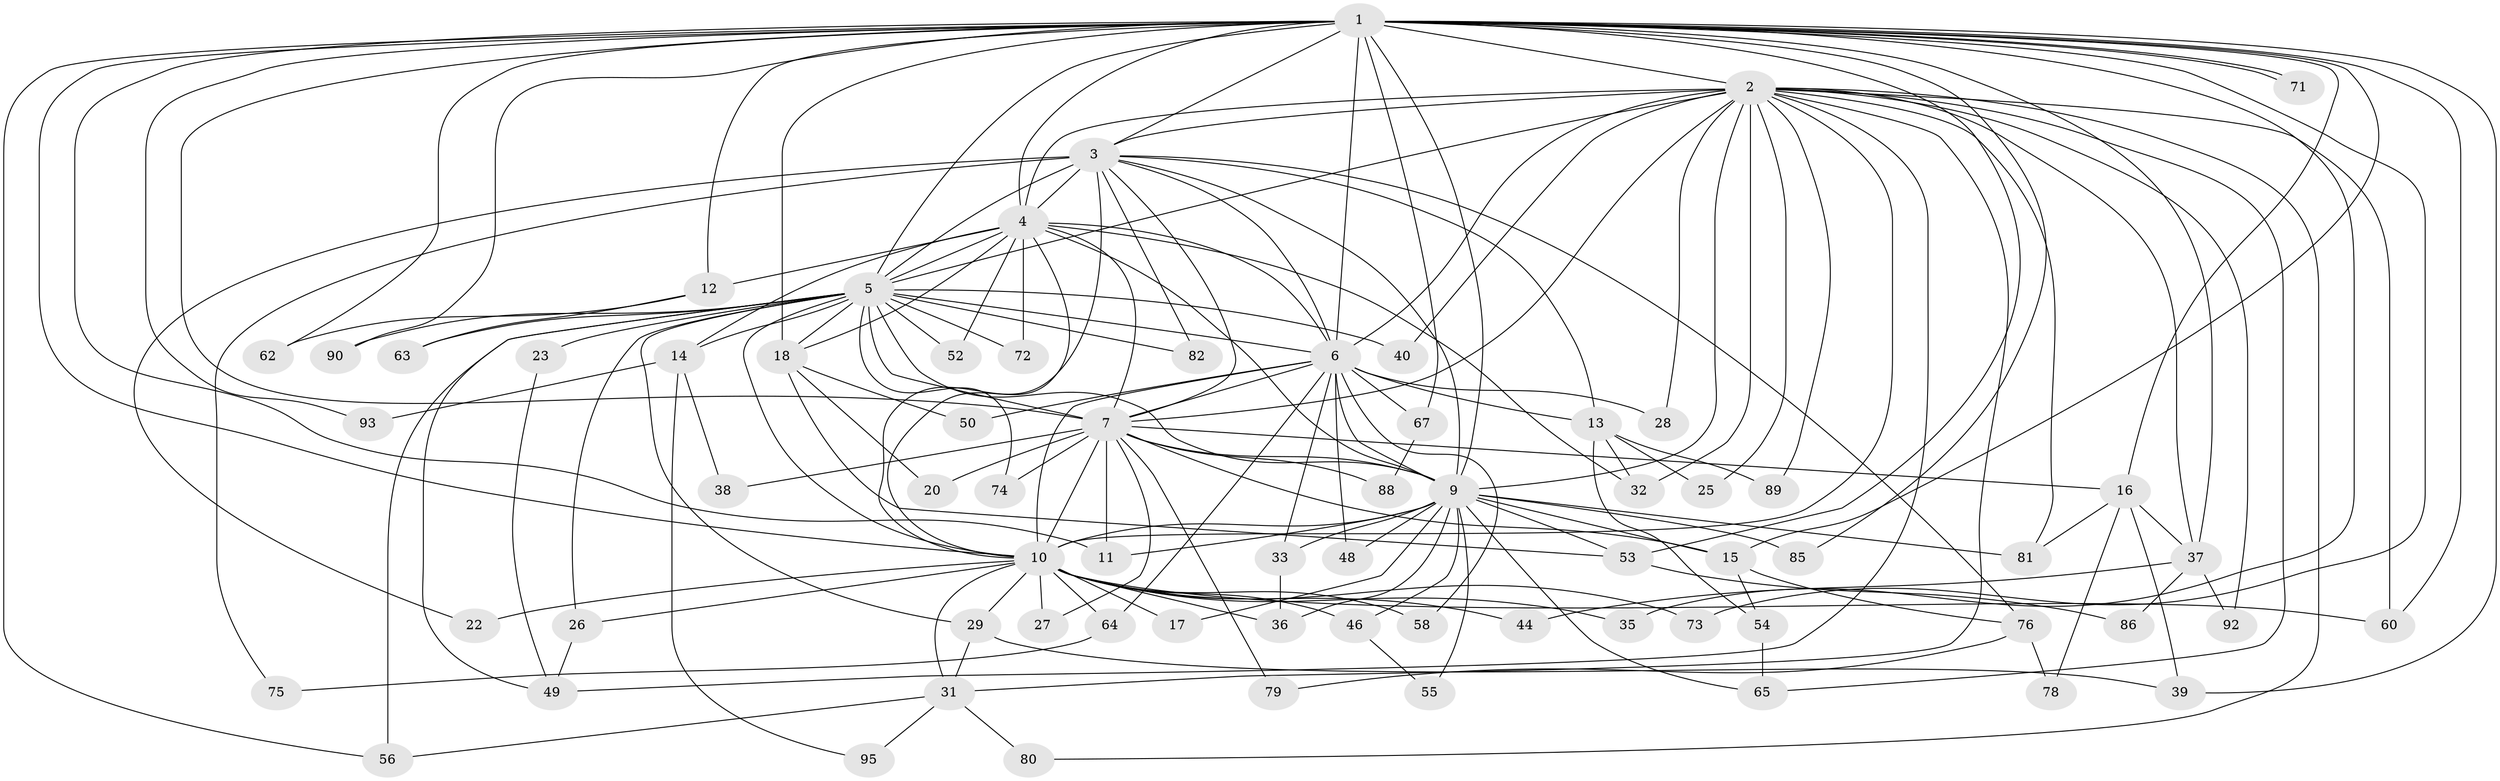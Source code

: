 // Generated by graph-tools (version 1.1) at 2025/23/03/03/25 07:23:48]
// undirected, 70 vertices, 172 edges
graph export_dot {
graph [start="1"]
  node [color=gray90,style=filled];
  1 [super="+19"];
  2 [super="+70"];
  3 [super="+30"];
  4 [super="+47"];
  5 [super="+8"];
  6 [super="+91"];
  7 [super="+21"];
  9 [super="+94"];
  10 [super="+24"];
  11 [super="+34"];
  12;
  13 [super="+87"];
  14;
  15 [super="+57"];
  16 [super="+69"];
  17;
  18 [super="+42"];
  20;
  22;
  23 [super="+84"];
  25;
  26 [super="+43"];
  27;
  28;
  29;
  31 [super="+45"];
  32;
  33;
  35;
  36 [super="+41"];
  37 [super="+68"];
  38 [super="+61"];
  39;
  40 [super="+59"];
  44;
  46;
  48;
  49 [super="+51"];
  50;
  52;
  53 [super="+66"];
  54;
  55;
  56 [super="+83"];
  58;
  60;
  62;
  63;
  64;
  65 [super="+77"];
  67;
  71;
  72;
  73;
  74;
  75;
  76;
  78;
  79;
  80;
  81;
  82;
  85;
  86;
  88;
  89;
  90;
  92;
  93;
  95;
  1 -- 2;
  1 -- 3;
  1 -- 4;
  1 -- 5 [weight=3];
  1 -- 6;
  1 -- 7;
  1 -- 9;
  1 -- 10;
  1 -- 11;
  1 -- 12;
  1 -- 15;
  1 -- 16;
  1 -- 18;
  1 -- 35;
  1 -- 37;
  1 -- 53;
  1 -- 56;
  1 -- 60;
  1 -- 62;
  1 -- 67;
  1 -- 71;
  1 -- 71;
  1 -- 73;
  1 -- 85;
  1 -- 90;
  1 -- 93;
  1 -- 39;
  2 -- 3;
  2 -- 4;
  2 -- 5 [weight=2];
  2 -- 6;
  2 -- 7;
  2 -- 9;
  2 -- 10;
  2 -- 25;
  2 -- 28;
  2 -- 32;
  2 -- 40 [weight=2];
  2 -- 49;
  2 -- 65;
  2 -- 80;
  2 -- 81;
  2 -- 89;
  2 -- 92;
  2 -- 37;
  2 -- 60;
  2 -- 31;
  3 -- 4;
  3 -- 5 [weight=2];
  3 -- 6;
  3 -- 7;
  3 -- 9 [weight=2];
  3 -- 10 [weight=2];
  3 -- 13;
  3 -- 22;
  3 -- 75;
  3 -- 76;
  3 -- 82;
  4 -- 5 [weight=2];
  4 -- 6;
  4 -- 7;
  4 -- 9;
  4 -- 10;
  4 -- 12;
  4 -- 14;
  4 -- 18;
  4 -- 32;
  4 -- 72;
  4 -- 52;
  5 -- 6 [weight=2];
  5 -- 7 [weight=2];
  5 -- 9 [weight=2];
  5 -- 10 [weight=2];
  5 -- 14;
  5 -- 23 [weight=2];
  5 -- 40;
  5 -- 52;
  5 -- 56;
  5 -- 74;
  5 -- 82;
  5 -- 72;
  5 -- 90;
  5 -- 26 [weight=2];
  5 -- 29;
  5 -- 49;
  5 -- 63;
  5 -- 18;
  6 -- 7 [weight=2];
  6 -- 9;
  6 -- 10;
  6 -- 13;
  6 -- 28;
  6 -- 33;
  6 -- 48;
  6 -- 50;
  6 -- 58;
  6 -- 64;
  6 -- 67;
  7 -- 9;
  7 -- 10;
  7 -- 16;
  7 -- 20;
  7 -- 27;
  7 -- 38;
  7 -- 74;
  7 -- 79;
  7 -- 88;
  7 -- 15;
  7 -- 11;
  9 -- 10;
  9 -- 11;
  9 -- 15;
  9 -- 17;
  9 -- 33;
  9 -- 46;
  9 -- 48;
  9 -- 53;
  9 -- 55;
  9 -- 85;
  9 -- 65;
  9 -- 81;
  9 -- 36;
  10 -- 17;
  10 -- 22;
  10 -- 26;
  10 -- 27;
  10 -- 29;
  10 -- 31;
  10 -- 35;
  10 -- 36;
  10 -- 44;
  10 -- 46;
  10 -- 58;
  10 -- 60;
  10 -- 64;
  10 -- 73;
  12 -- 62;
  12 -- 63;
  13 -- 25;
  13 -- 54;
  13 -- 32;
  13 -- 89;
  14 -- 38;
  14 -- 93;
  14 -- 95;
  15 -- 54;
  15 -- 76;
  16 -- 37;
  16 -- 78;
  16 -- 81;
  16 -- 39;
  18 -- 20;
  18 -- 53;
  18 -- 50;
  23 -- 49;
  26 -- 49;
  29 -- 31;
  29 -- 39;
  31 -- 80;
  31 -- 95;
  31 -- 56;
  33 -- 36;
  37 -- 44;
  37 -- 86;
  37 -- 92;
  46 -- 55;
  53 -- 86;
  54 -- 65;
  64 -- 75;
  67 -- 88;
  76 -- 78;
  76 -- 79;
}
